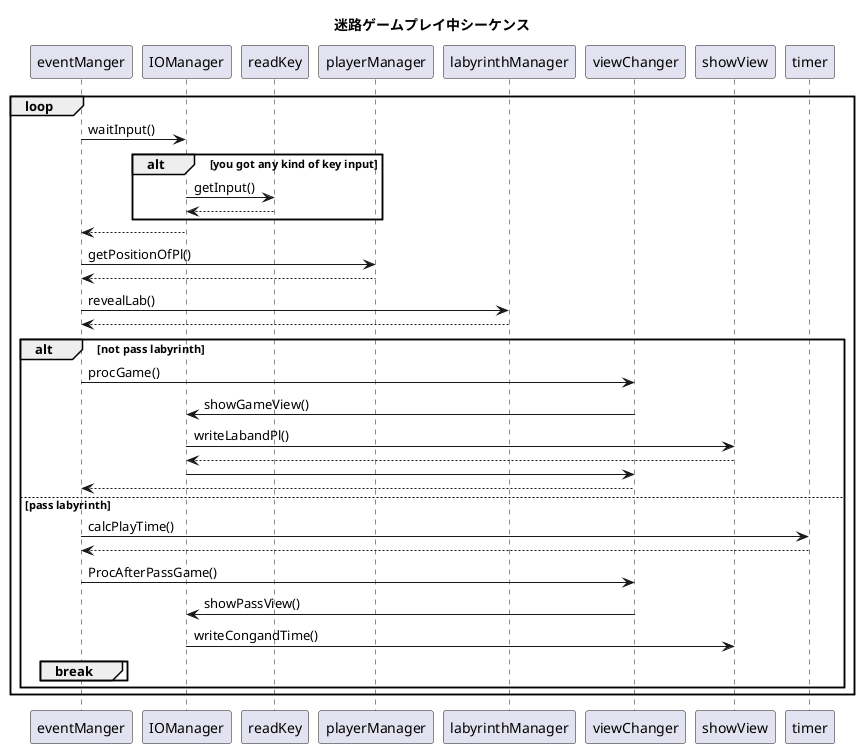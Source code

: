 @startuml

title 迷路ゲームプレイ中シーケンス

loop
    eventManger -> IOManager : waitInput()
    alt you got any kind of key input
        IOManager -> readKey : getInput()
        readKey --> IOManager
    end
    IOManager --> eventManger

    eventManger -> playerManager : getPositionOfPl()
    playerManager --> eventManger

    eventManger -> labyrinthManager : revealLab()
    labyrinthManager --> eventManger

    alt not pass labyrinth
        eventManger -> viewChanger : procGame()
            viewChanger -> IOManager : showGameView()
                IOManager -> showView : writeLabandPl()
                showView --> IOManager
            IOManager -> viewChanger
        viewChanger --> eventManger
    else pass labyrinth
        eventManger -> timer : calcPlayTime()
        timer --> eventManger 
        eventManger -> viewChanger : ProcAfterPassGame()
            viewChanger -> IOManager : showPassView()
                IOManager -> showView : writeCongandTime()
        break
        end
    end
end

@enduml